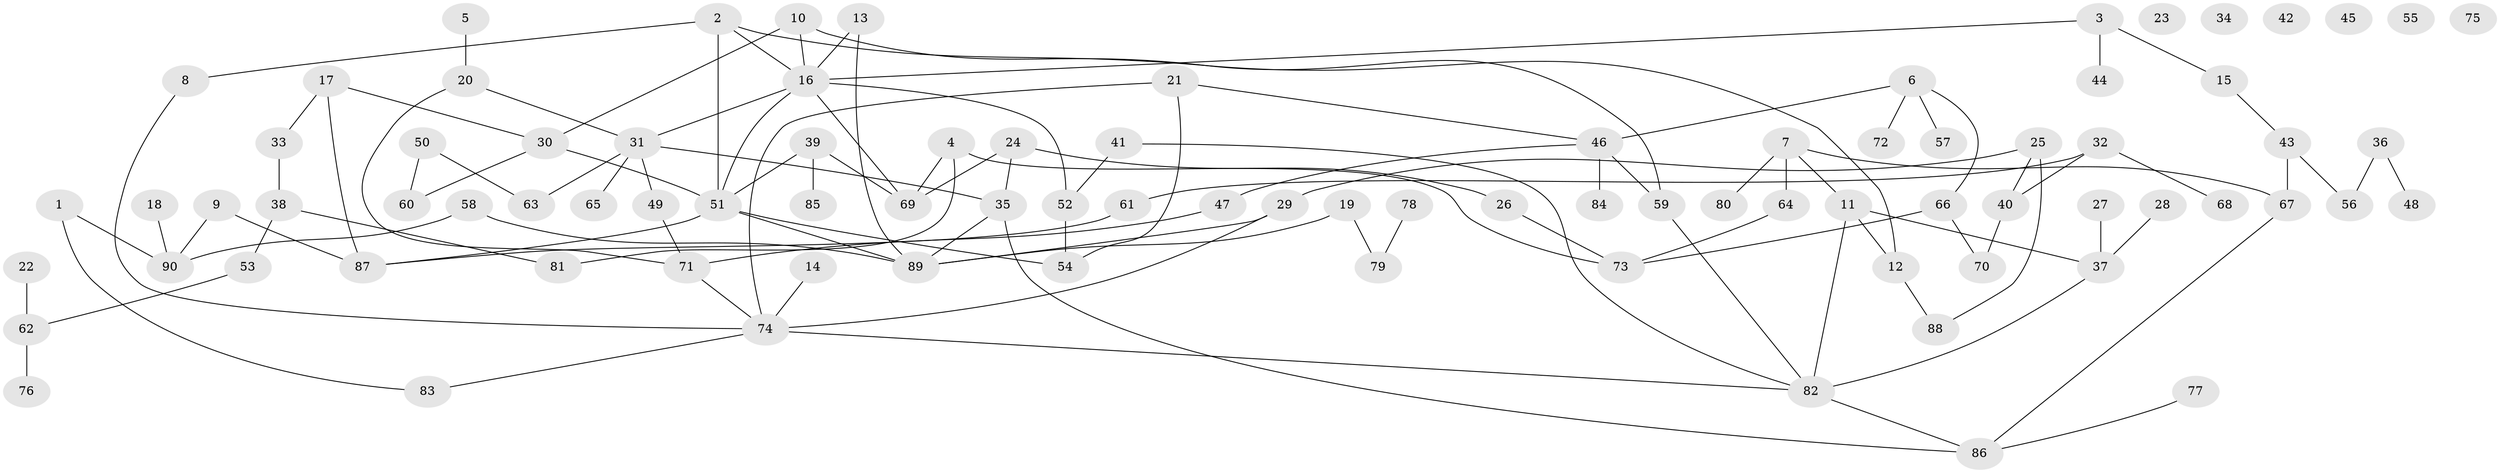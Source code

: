 // coarse degree distribution, {2: 0.19672131147540983, 9: 0.01639344262295082, 3: 0.21311475409836064, 7: 0.03278688524590164, 4: 0.09836065573770492, 5: 0.06557377049180328, 1: 0.22950819672131148, 0: 0.09836065573770492, 8: 0.01639344262295082, 6: 0.01639344262295082, 10: 0.01639344262295082}
// Generated by graph-tools (version 1.1) at 2025/41/03/06/25 10:41:20]
// undirected, 90 vertices, 114 edges
graph export_dot {
graph [start="1"]
  node [color=gray90,style=filled];
  1;
  2;
  3;
  4;
  5;
  6;
  7;
  8;
  9;
  10;
  11;
  12;
  13;
  14;
  15;
  16;
  17;
  18;
  19;
  20;
  21;
  22;
  23;
  24;
  25;
  26;
  27;
  28;
  29;
  30;
  31;
  32;
  33;
  34;
  35;
  36;
  37;
  38;
  39;
  40;
  41;
  42;
  43;
  44;
  45;
  46;
  47;
  48;
  49;
  50;
  51;
  52;
  53;
  54;
  55;
  56;
  57;
  58;
  59;
  60;
  61;
  62;
  63;
  64;
  65;
  66;
  67;
  68;
  69;
  70;
  71;
  72;
  73;
  74;
  75;
  76;
  77;
  78;
  79;
  80;
  81;
  82;
  83;
  84;
  85;
  86;
  87;
  88;
  89;
  90;
  1 -- 83;
  1 -- 90;
  2 -- 8;
  2 -- 12;
  2 -- 16;
  2 -- 51;
  3 -- 15;
  3 -- 16;
  3 -- 44;
  4 -- 69;
  4 -- 73;
  4 -- 81;
  5 -- 20;
  6 -- 46;
  6 -- 57;
  6 -- 66;
  6 -- 72;
  7 -- 11;
  7 -- 64;
  7 -- 67;
  7 -- 80;
  8 -- 74;
  9 -- 87;
  9 -- 90;
  10 -- 16;
  10 -- 30;
  10 -- 59;
  11 -- 12;
  11 -- 37;
  11 -- 82;
  12 -- 88;
  13 -- 16;
  13 -- 89;
  14 -- 74;
  15 -- 43;
  16 -- 31;
  16 -- 51;
  16 -- 52;
  16 -- 69;
  17 -- 30;
  17 -- 33;
  17 -- 87;
  18 -- 90;
  19 -- 79;
  19 -- 89;
  20 -- 31;
  20 -- 71;
  21 -- 46;
  21 -- 54;
  21 -- 74;
  22 -- 62;
  24 -- 26;
  24 -- 35;
  24 -- 69;
  25 -- 29;
  25 -- 40;
  25 -- 88;
  26 -- 73;
  27 -- 37;
  28 -- 37;
  29 -- 74;
  29 -- 89;
  30 -- 51;
  30 -- 60;
  31 -- 35;
  31 -- 49;
  31 -- 63;
  31 -- 65;
  32 -- 40;
  32 -- 61;
  32 -- 68;
  33 -- 38;
  35 -- 86;
  35 -- 89;
  36 -- 48;
  36 -- 56;
  37 -- 82;
  38 -- 53;
  38 -- 81;
  39 -- 51;
  39 -- 69;
  39 -- 85;
  40 -- 70;
  41 -- 52;
  41 -- 82;
  43 -- 56;
  43 -- 67;
  46 -- 47;
  46 -- 59;
  46 -- 84;
  47 -- 71;
  49 -- 71;
  50 -- 60;
  50 -- 63;
  51 -- 54;
  51 -- 87;
  51 -- 89;
  52 -- 54;
  53 -- 62;
  58 -- 89;
  58 -- 90;
  59 -- 82;
  61 -- 87;
  62 -- 76;
  64 -- 73;
  66 -- 70;
  66 -- 73;
  67 -- 86;
  71 -- 74;
  74 -- 82;
  74 -- 83;
  77 -- 86;
  78 -- 79;
  82 -- 86;
}
